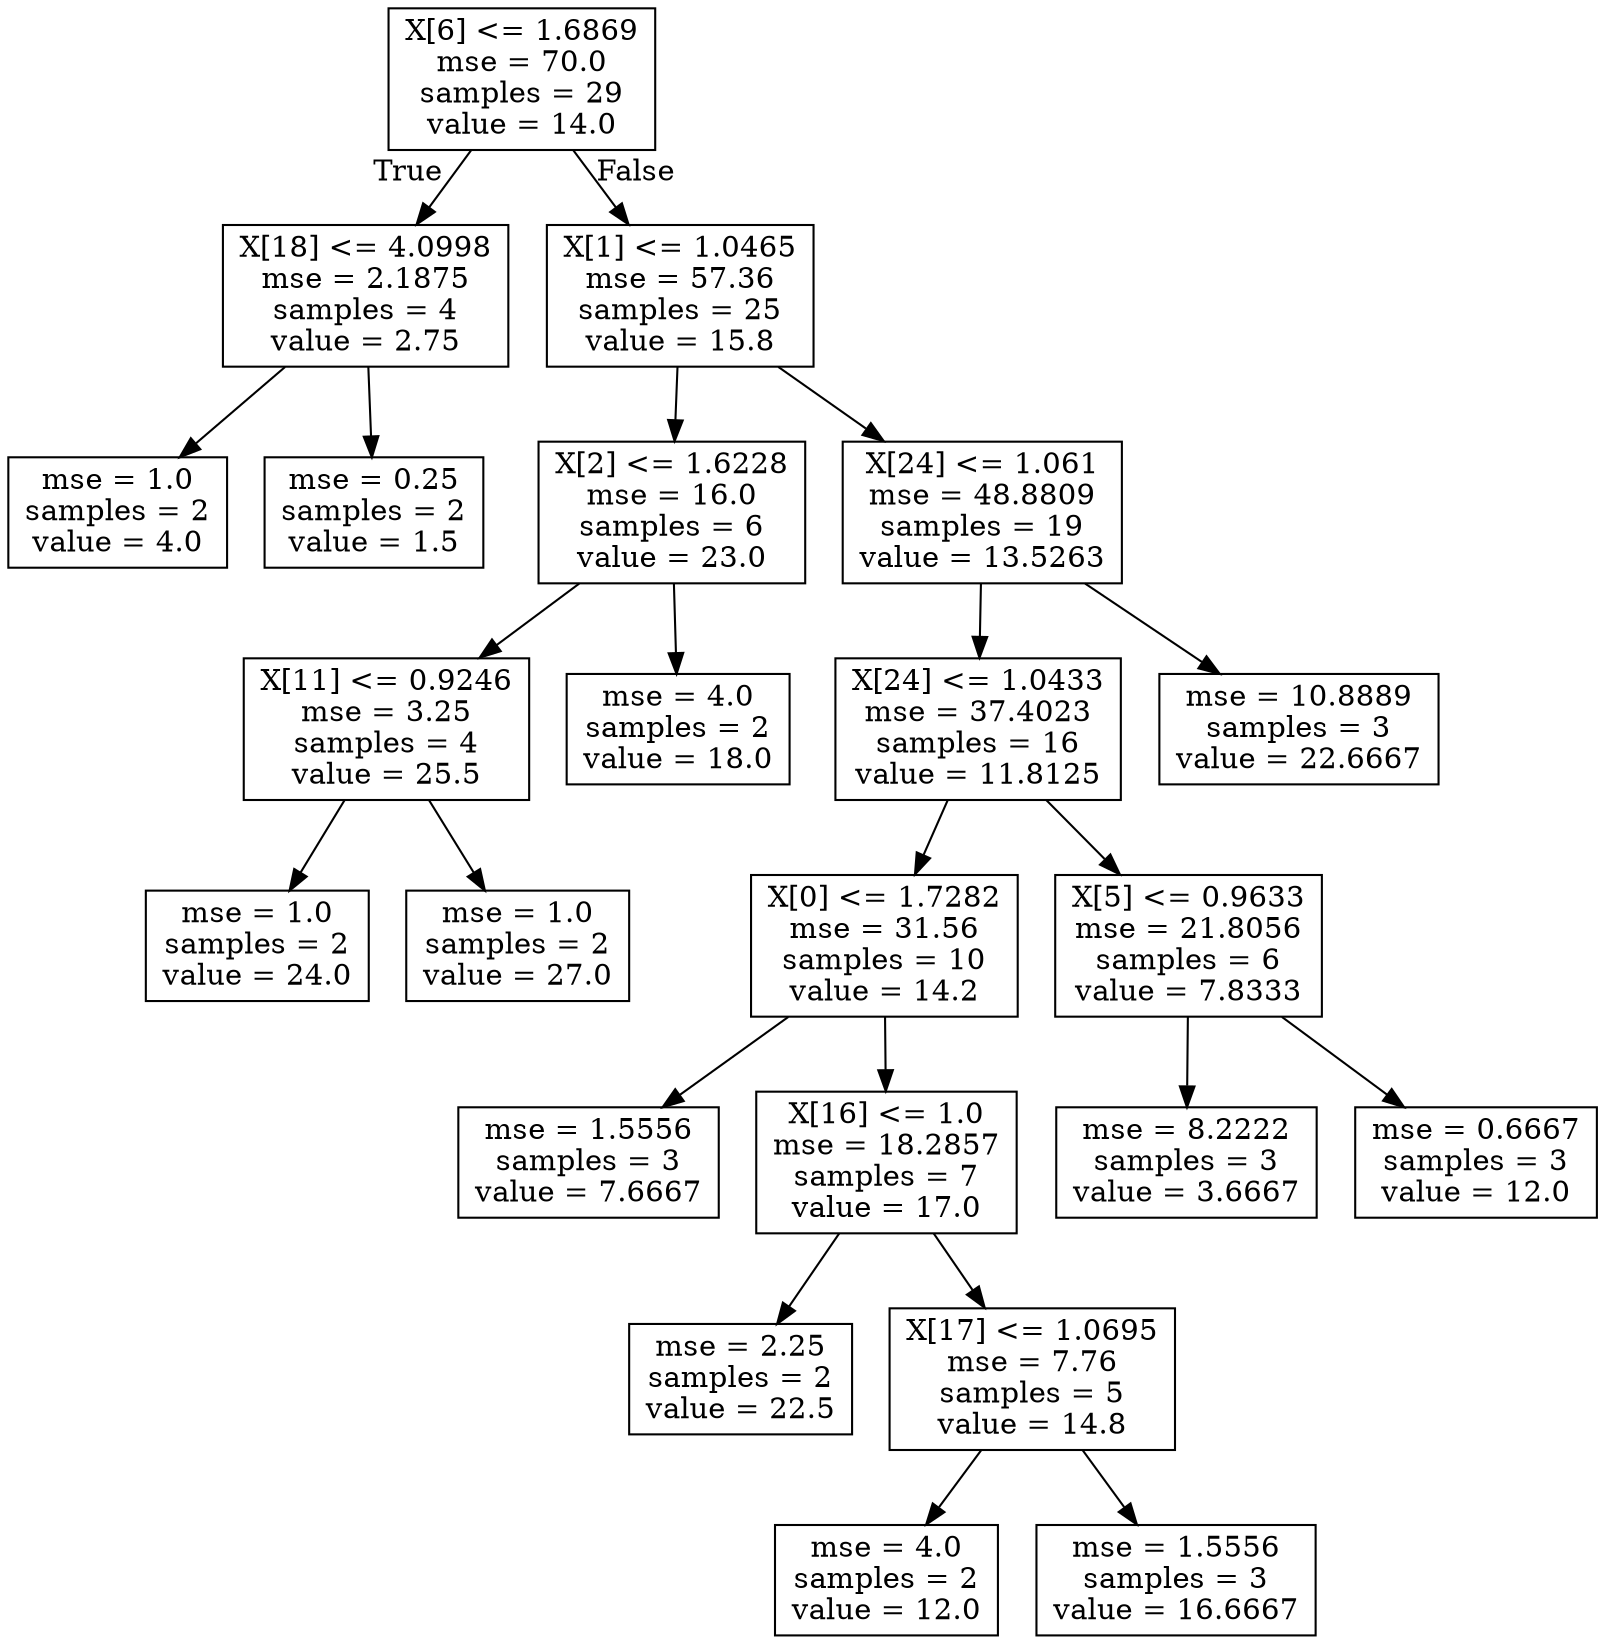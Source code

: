 digraph Tree {
node [shape=box] ;
0 [label="X[6] <= 1.6869\nmse = 70.0\nsamples = 29\nvalue = 14.0"] ;
1 [label="X[18] <= 4.0998\nmse = 2.1875\nsamples = 4\nvalue = 2.75"] ;
0 -> 1 [labeldistance=2.5, labelangle=45, headlabel="True"] ;
2 [label="mse = 1.0\nsamples = 2\nvalue = 4.0"] ;
1 -> 2 ;
3 [label="mse = 0.25\nsamples = 2\nvalue = 1.5"] ;
1 -> 3 ;
4 [label="X[1] <= 1.0465\nmse = 57.36\nsamples = 25\nvalue = 15.8"] ;
0 -> 4 [labeldistance=2.5, labelangle=-45, headlabel="False"] ;
5 [label="X[2] <= 1.6228\nmse = 16.0\nsamples = 6\nvalue = 23.0"] ;
4 -> 5 ;
6 [label="X[11] <= 0.9246\nmse = 3.25\nsamples = 4\nvalue = 25.5"] ;
5 -> 6 ;
7 [label="mse = 1.0\nsamples = 2\nvalue = 24.0"] ;
6 -> 7 ;
8 [label="mse = 1.0\nsamples = 2\nvalue = 27.0"] ;
6 -> 8 ;
9 [label="mse = 4.0\nsamples = 2\nvalue = 18.0"] ;
5 -> 9 ;
10 [label="X[24] <= 1.061\nmse = 48.8809\nsamples = 19\nvalue = 13.5263"] ;
4 -> 10 ;
11 [label="X[24] <= 1.0433\nmse = 37.4023\nsamples = 16\nvalue = 11.8125"] ;
10 -> 11 ;
12 [label="X[0] <= 1.7282\nmse = 31.56\nsamples = 10\nvalue = 14.2"] ;
11 -> 12 ;
13 [label="mse = 1.5556\nsamples = 3\nvalue = 7.6667"] ;
12 -> 13 ;
14 [label="X[16] <= 1.0\nmse = 18.2857\nsamples = 7\nvalue = 17.0"] ;
12 -> 14 ;
15 [label="mse = 2.25\nsamples = 2\nvalue = 22.5"] ;
14 -> 15 ;
16 [label="X[17] <= 1.0695\nmse = 7.76\nsamples = 5\nvalue = 14.8"] ;
14 -> 16 ;
17 [label="mse = 4.0\nsamples = 2\nvalue = 12.0"] ;
16 -> 17 ;
18 [label="mse = 1.5556\nsamples = 3\nvalue = 16.6667"] ;
16 -> 18 ;
19 [label="X[5] <= 0.9633\nmse = 21.8056\nsamples = 6\nvalue = 7.8333"] ;
11 -> 19 ;
20 [label="mse = 8.2222\nsamples = 3\nvalue = 3.6667"] ;
19 -> 20 ;
21 [label="mse = 0.6667\nsamples = 3\nvalue = 12.0"] ;
19 -> 21 ;
22 [label="mse = 10.8889\nsamples = 3\nvalue = 22.6667"] ;
10 -> 22 ;
}